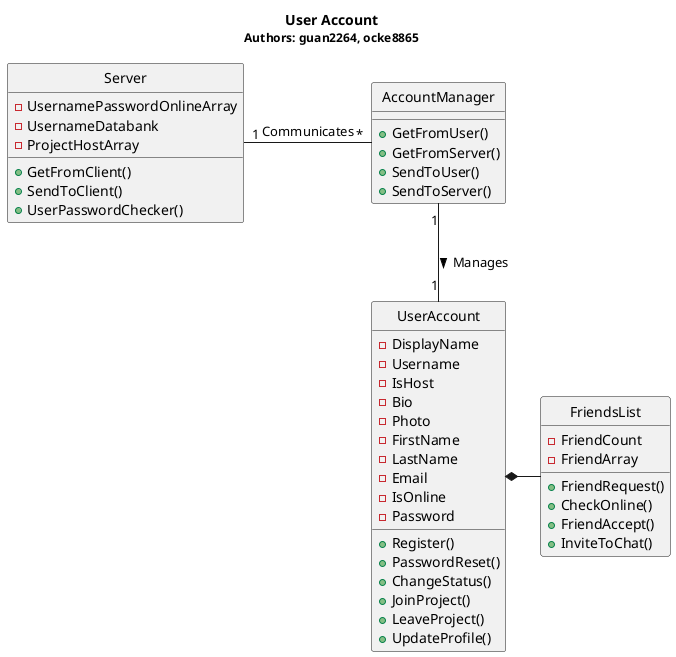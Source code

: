 @startuml
hide circles

Title <b>User Account</b>\n<size:12>Authors: guan2264, ocke8865</size>


class "Server" as ss{
-UsernamePasswordOnlineArray
-UsernameDatabank
-ProjectHostArray
+GetFromClient()
+SendToClient()
+UserPasswordChecker()
}

class "UserAccount" as ua {
-DisplayName
-Username
-IsHost
-Bio
-Photo
-FirstName
-LastName
-Email
-IsOnline
-Password
+Register()
+PasswordReset()
+ChangeStatus()
+JoinProject()
+LeaveProject()
+UpdateProfile()
}



class "FriendsList" as fl {
-FriendCount
-FriendArray
+FriendRequest()
+CheckOnline()
+FriendAccept()
+InviteToChat()
}

class "AccountManager" as sc {
+GetFromUser()
+GetFromServer()
+SendToUser()
+SendToServer()
}


sc "1"  -- "1" ua : Manages >
ss "1"  -r- "*" sc : Communicates

fl  -l-* ua
@enduml
